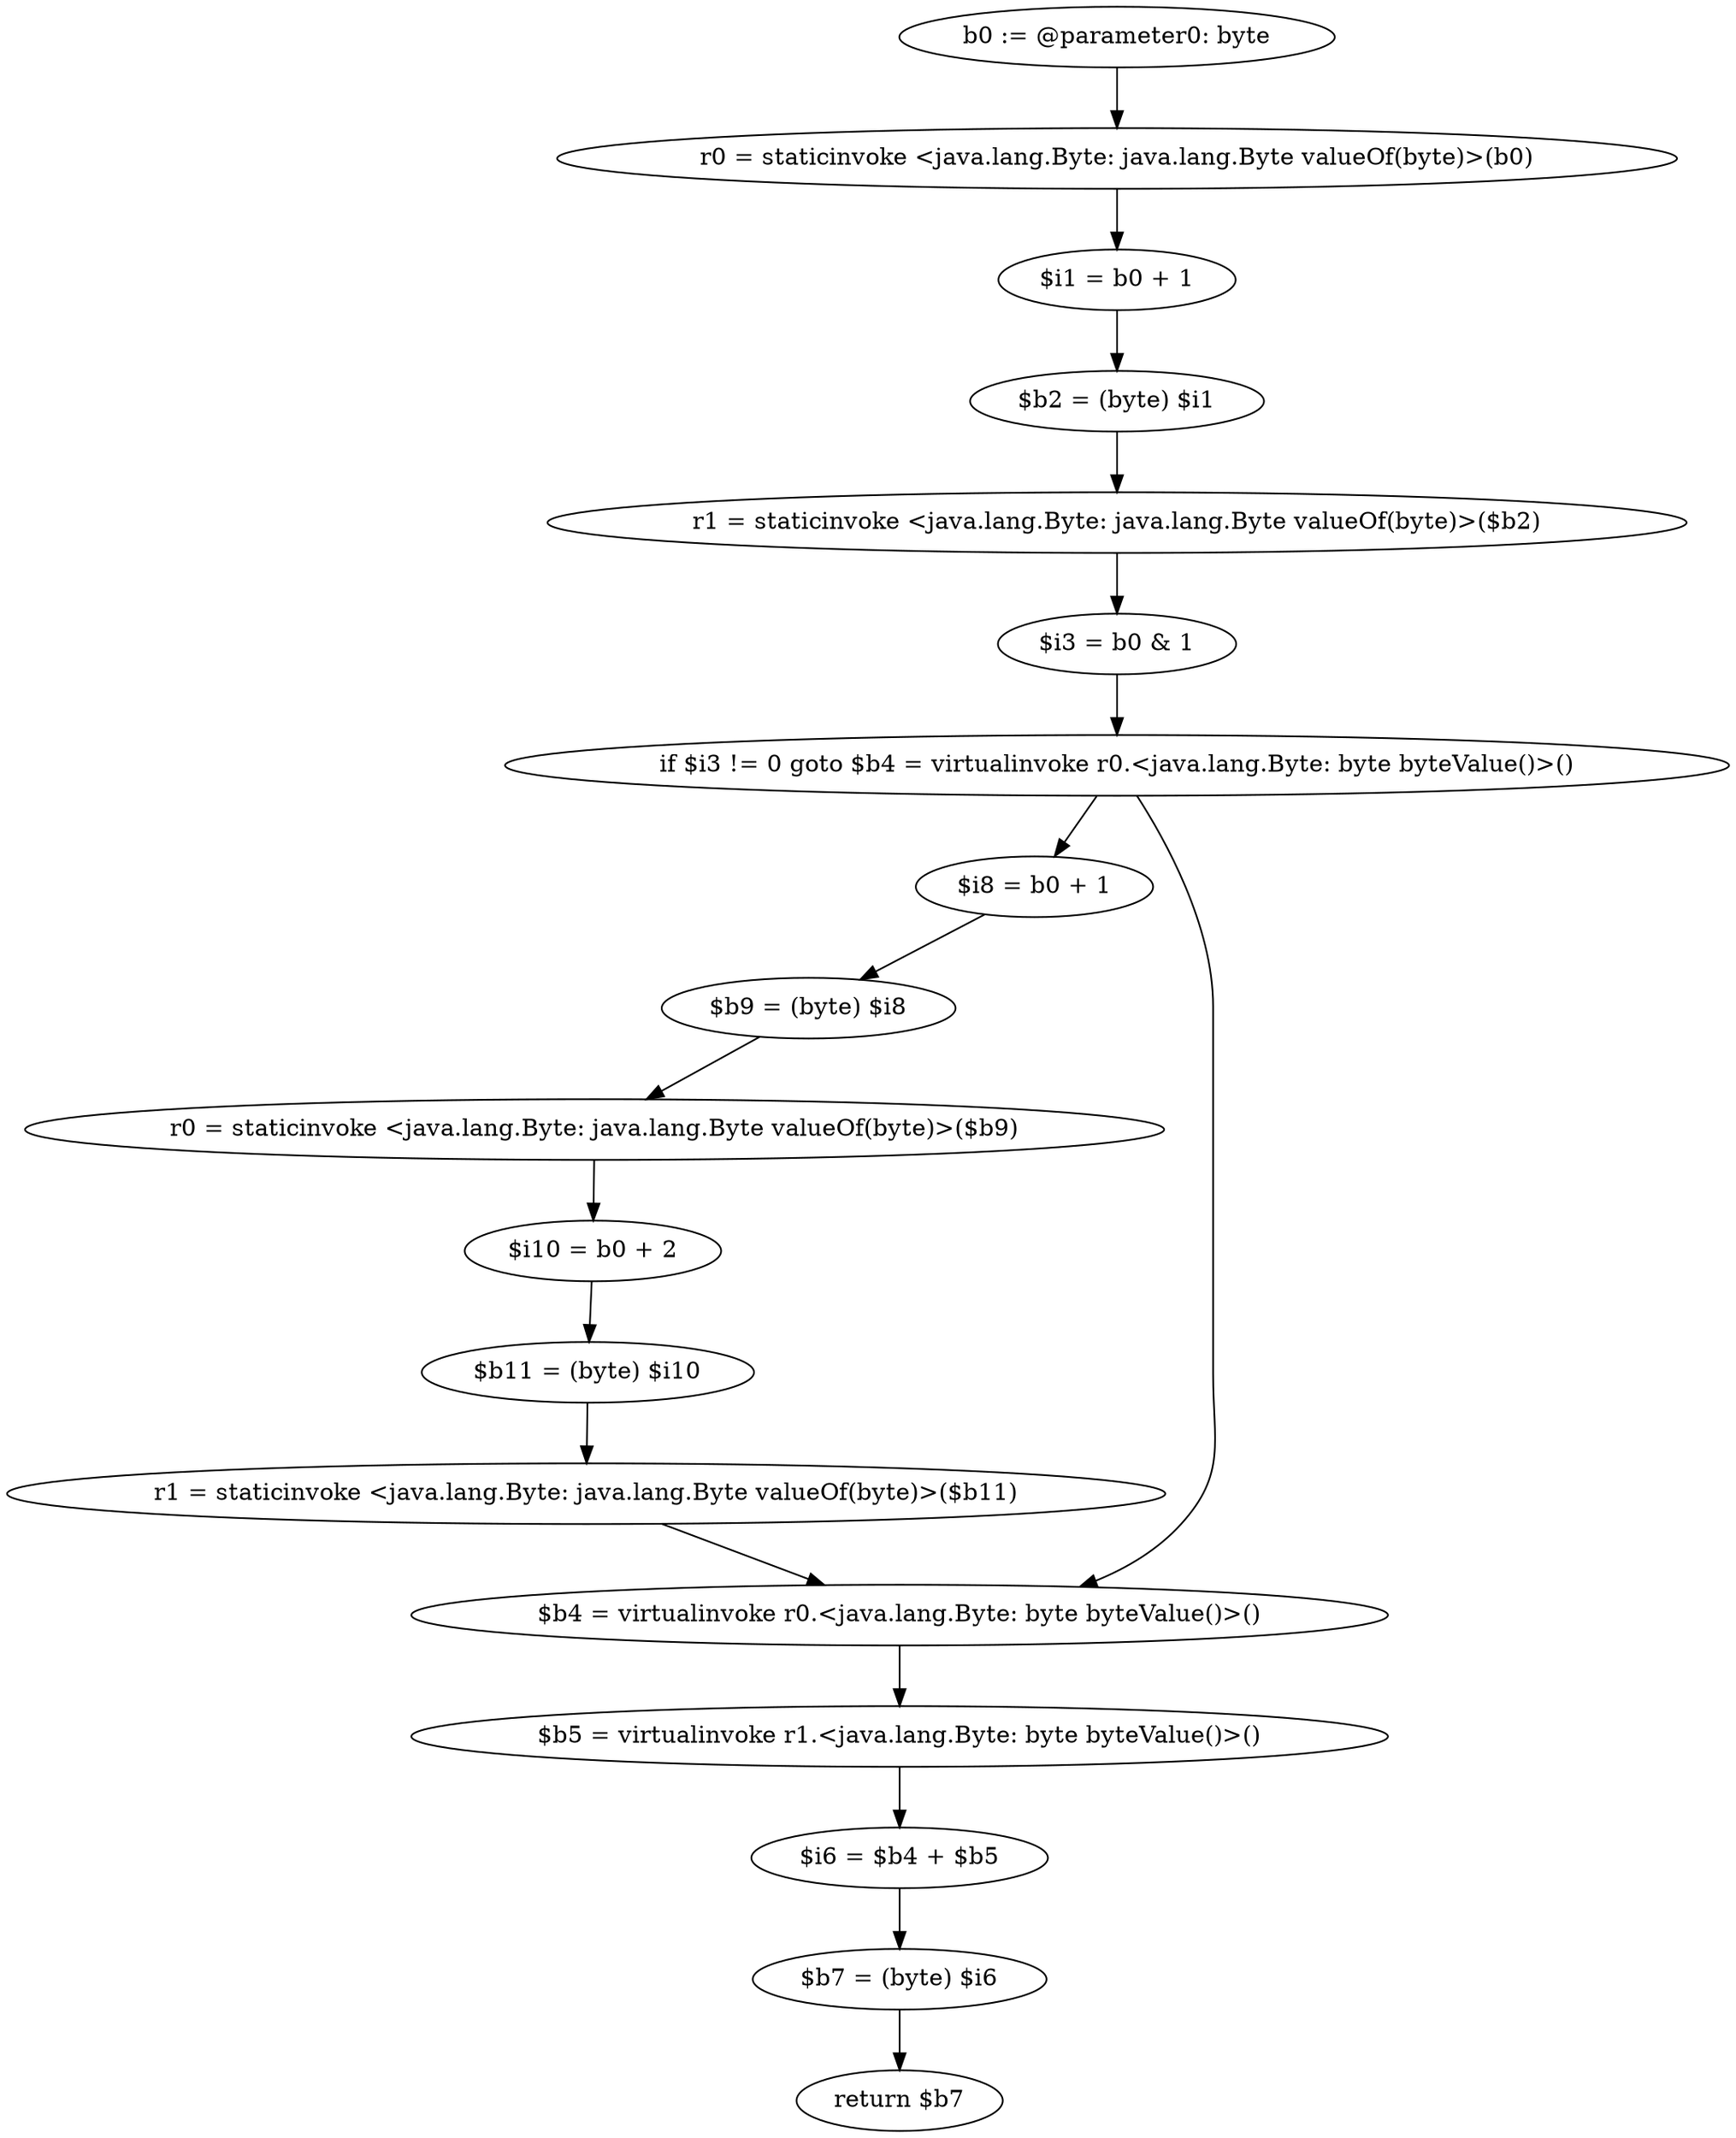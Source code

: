digraph "unitGraph" {
    "b0 := @parameter0: byte"
    "r0 = staticinvoke <java.lang.Byte: java.lang.Byte valueOf(byte)>(b0)"
    "$i1 = b0 + 1"
    "$b2 = (byte) $i1"
    "r1 = staticinvoke <java.lang.Byte: java.lang.Byte valueOf(byte)>($b2)"
    "$i3 = b0 & 1"
    "if $i3 != 0 goto $b4 = virtualinvoke r0.<java.lang.Byte: byte byteValue()>()"
    "$i8 = b0 + 1"
    "$b9 = (byte) $i8"
    "r0 = staticinvoke <java.lang.Byte: java.lang.Byte valueOf(byte)>($b9)"
    "$i10 = b0 + 2"
    "$b11 = (byte) $i10"
    "r1 = staticinvoke <java.lang.Byte: java.lang.Byte valueOf(byte)>($b11)"
    "$b4 = virtualinvoke r0.<java.lang.Byte: byte byteValue()>()"
    "$b5 = virtualinvoke r1.<java.lang.Byte: byte byteValue()>()"
    "$i6 = $b4 + $b5"
    "$b7 = (byte) $i6"
    "return $b7"
    "b0 := @parameter0: byte"->"r0 = staticinvoke <java.lang.Byte: java.lang.Byte valueOf(byte)>(b0)";
    "r0 = staticinvoke <java.lang.Byte: java.lang.Byte valueOf(byte)>(b0)"->"$i1 = b0 + 1";
    "$i1 = b0 + 1"->"$b2 = (byte) $i1";
    "$b2 = (byte) $i1"->"r1 = staticinvoke <java.lang.Byte: java.lang.Byte valueOf(byte)>($b2)";
    "r1 = staticinvoke <java.lang.Byte: java.lang.Byte valueOf(byte)>($b2)"->"$i3 = b0 & 1";
    "$i3 = b0 & 1"->"if $i3 != 0 goto $b4 = virtualinvoke r0.<java.lang.Byte: byte byteValue()>()";
    "if $i3 != 0 goto $b4 = virtualinvoke r0.<java.lang.Byte: byte byteValue()>()"->"$i8 = b0 + 1";
    "if $i3 != 0 goto $b4 = virtualinvoke r0.<java.lang.Byte: byte byteValue()>()"->"$b4 = virtualinvoke r0.<java.lang.Byte: byte byteValue()>()";
    "$i8 = b0 + 1"->"$b9 = (byte) $i8";
    "$b9 = (byte) $i8"->"r0 = staticinvoke <java.lang.Byte: java.lang.Byte valueOf(byte)>($b9)";
    "r0 = staticinvoke <java.lang.Byte: java.lang.Byte valueOf(byte)>($b9)"->"$i10 = b0 + 2";
    "$i10 = b0 + 2"->"$b11 = (byte) $i10";
    "$b11 = (byte) $i10"->"r1 = staticinvoke <java.lang.Byte: java.lang.Byte valueOf(byte)>($b11)";
    "r1 = staticinvoke <java.lang.Byte: java.lang.Byte valueOf(byte)>($b11)"->"$b4 = virtualinvoke r0.<java.lang.Byte: byte byteValue()>()";
    "$b4 = virtualinvoke r0.<java.lang.Byte: byte byteValue()>()"->"$b5 = virtualinvoke r1.<java.lang.Byte: byte byteValue()>()";
    "$b5 = virtualinvoke r1.<java.lang.Byte: byte byteValue()>()"->"$i6 = $b4 + $b5";
    "$i6 = $b4 + $b5"->"$b7 = (byte) $i6";
    "$b7 = (byte) $i6"->"return $b7";
}

